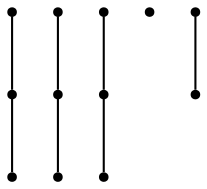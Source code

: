 graph {
  node [shape=point,comment="{\"directed\":false,\"doi\":\"10.1007/978-3-319-27261-0_31\",\"figure\":\"2 (2)\"}"]

  v0 [pos="836.3613844903716,379.765797309577"]
  v1 [pos="807.1692136936181,349.9281882267701"]
  v2 [pos="797.4364340691948,377.82080247217857"]
  v3 [pos="708.2378129376696,443.82525596620474"]
  v4 [pos="679.045642140916,413.9876468833978"]
  v5 [pos="669.3160101431688,249.70412662317597"]
  v6 [pos="669.3160101431688,441.88026112880635"]
  v7 [pos="619.3611717591577,429.5574855118986"]
  v8 [pos="580.1164033911692,379.765797309577"]
  v9 [pos="550.9242325944158,349.9281882267701"]
  v10 [pos="541.1945370082507,377.8208024721786"]
  v11 [pos="491.2438716141512,365.4969856076924"]

  v10 -- v6 [id="-4",pos="541.1945370082507,377.8208024721786 669.3160101431688,441.88026112880635 669.3160101431688,441.88026112880635 669.3160101431688,441.88026112880635"]
  v9 -- v4 [id="-6",pos="550.9242325944158,349.9281882267701 679.045642140916,413.9876468833978 679.045642140916,413.9876468833978 679.045642140916,413.9876468833978"]
  v8 -- v3 [id="-7",pos="580.1164033911692,379.765797309577 708.2378129376696,443.82525596620474 708.2378129376696,443.82525596620474 708.2378129376696,443.82525596620474"]
  v6 -- v2 [id="-10",pos="669.3160101431688,441.88026112880635 797.4364340691948,377.82080247217857 797.4364340691948,377.82080247217857 797.4364340691948,377.82080247217857"]
  v4 -- v1 [id="-11",pos="679.045642140916,413.9876468833978 807.1692136936181,349.9281882267701 807.1692136936181,349.9281882267701 807.1692136936181,349.9281882267701"]
  v3 -- v0 [id="-12",pos="708.2378129376696,443.82525596620474 836.3613844903716,379.765797309577 836.3613844903716,379.765797309577 836.3613844903716,379.765797309577"]
  v11 -- v7 [id="-16",pos="491.2438716141512,365.4969856076924 619.3611717591577,429.5574855118986 619.3611717591577,429.5574855118986 619.3611717591577,429.5574855118986"]
}